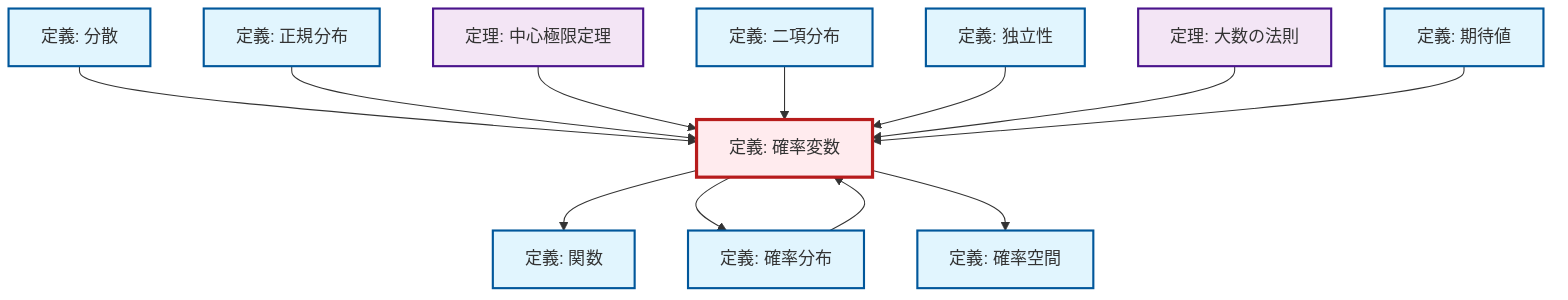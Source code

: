 graph TD
    classDef definition fill:#e1f5fe,stroke:#01579b,stroke-width:2px
    classDef theorem fill:#f3e5f5,stroke:#4a148c,stroke-width:2px
    classDef axiom fill:#fff3e0,stroke:#e65100,stroke-width:2px
    classDef example fill:#e8f5e9,stroke:#1b5e20,stroke-width:2px
    classDef current fill:#ffebee,stroke:#b71c1c,stroke-width:3px
    def-normal-distribution["定義: 正規分布"]:::definition
    def-probability-space["定義: 確率空間"]:::definition
    def-binomial-distribution["定義: 二項分布"]:::definition
    thm-law-of-large-numbers["定理: 大数の法則"]:::theorem
    def-independence["定義: 独立性"]:::definition
    def-expectation["定義: 期待値"]:::definition
    def-function["定義: 関数"]:::definition
    def-probability-distribution["定義: 確率分布"]:::definition
    thm-central-limit["定理: 中心極限定理"]:::theorem
    def-variance["定義: 分散"]:::definition
    def-random-variable["定義: 確率変数"]:::definition
    def-variance --> def-random-variable
    def-normal-distribution --> def-random-variable
    thm-central-limit --> def-random-variable
    def-binomial-distribution --> def-random-variable
    def-probability-distribution --> def-random-variable
    def-random-variable --> def-function
    def-random-variable --> def-probability-distribution
    def-independence --> def-random-variable
    def-random-variable --> def-probability-space
    thm-law-of-large-numbers --> def-random-variable
    def-expectation --> def-random-variable
    class def-random-variable current